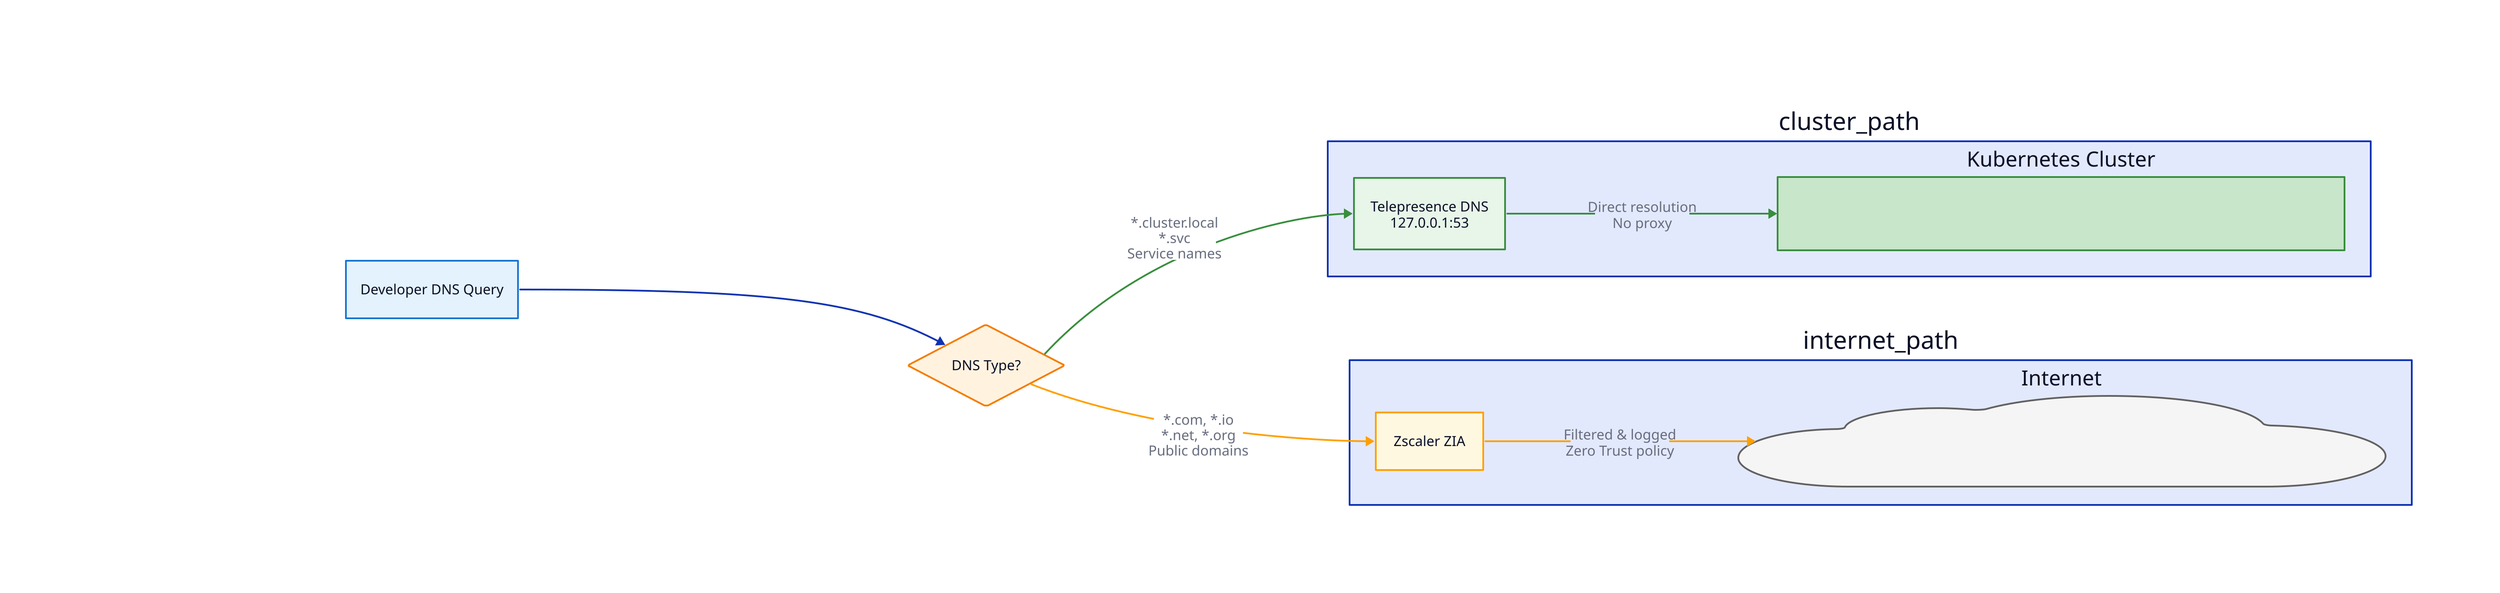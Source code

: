 # Simplified DNS Resolution Flow

direction: right

title: |md
  # DNS Resolution: Telepresence + Zscaler
|

# Developer queries
query: Developer DNS Query {
  shape: rectangle
  style: {
    fill: "#e3f2fd"
    stroke: "#1976d2"
    stroke-width: 2
  }
}

# Decision point
decision: DNS Type? {
  shape: diamond
  style: {
    fill: "#fff3e0"
    stroke: "#f57c00"
    stroke-width: 2
  }
}

# Cluster path
cluster_path: {
  telepresence_dns: Telepresence DNS\n127.0.0.1:53 {
    shape: rectangle
    style: {
      fill: "#e8f5e9"
      stroke: "#388e3c"
    }
  }
  
  cluster: Kubernetes Cluster {
    shape: rectangle
    style: {
      fill: "#c8e6c9"
      stroke: "#388e3c"
    }
    examples: |md
      ✓ service.namespace.svc.cluster.local
      ✓ observable.observable
      ✓ pod-name.namespace
    |
  }
}

# Internet path
internet_path: {
  zscaler_zia: Zscaler ZIA {
    shape: rectangle
    style: {
      fill: "#fff8e1"
      stroke: "#ffa000"
    }
  }
  
  internet: Internet {
    shape: cloud
    style: {
      fill: "#f5f5f5"
      stroke: "#616161"
    }
    examples: |md
      ✓ github.com
      ✓ google.com
      ✓ npmjs.org
    |
  }
}

# Flows
query -> decision

decision -> cluster_path.telepresence_dns: "*.cluster.local\n*.svc\nService names" {
  style: {
    stroke: "#388e3c"
    stroke-width: 2
  }
}

decision -> internet_path.zscaler_zia: "*.com, *.io\n*.net, *.org\nPublic domains" {
  style: {
    stroke: "#ffa000"
    stroke-width: 2
  }
}

cluster_path.telepresence_dns -> cluster_path.cluster: "Direct resolution\nNo proxy" {
  style: {
    stroke: "#388e3c"
    stroke-width: 2
  }
}

internet_path.zscaler_zia -> internet_path.internet: "Filtered & logged\nZero Trust policy" {
  style: {
    stroke: "#ffa000"
    stroke-width: 2
  }
}

# Key benefits
benefits: {
  shape: rectangle
  style: {
    fill: "#f5f5f5"
    stroke: "#9e9e9e"
    font-size: 14
  }
  label: |md
    **Benefits:**
    • Cluster DNS works seamlessly
    • Internet traffic remains protected
    • No DNS conflicts
    • Developer productivity maintained
  |
}